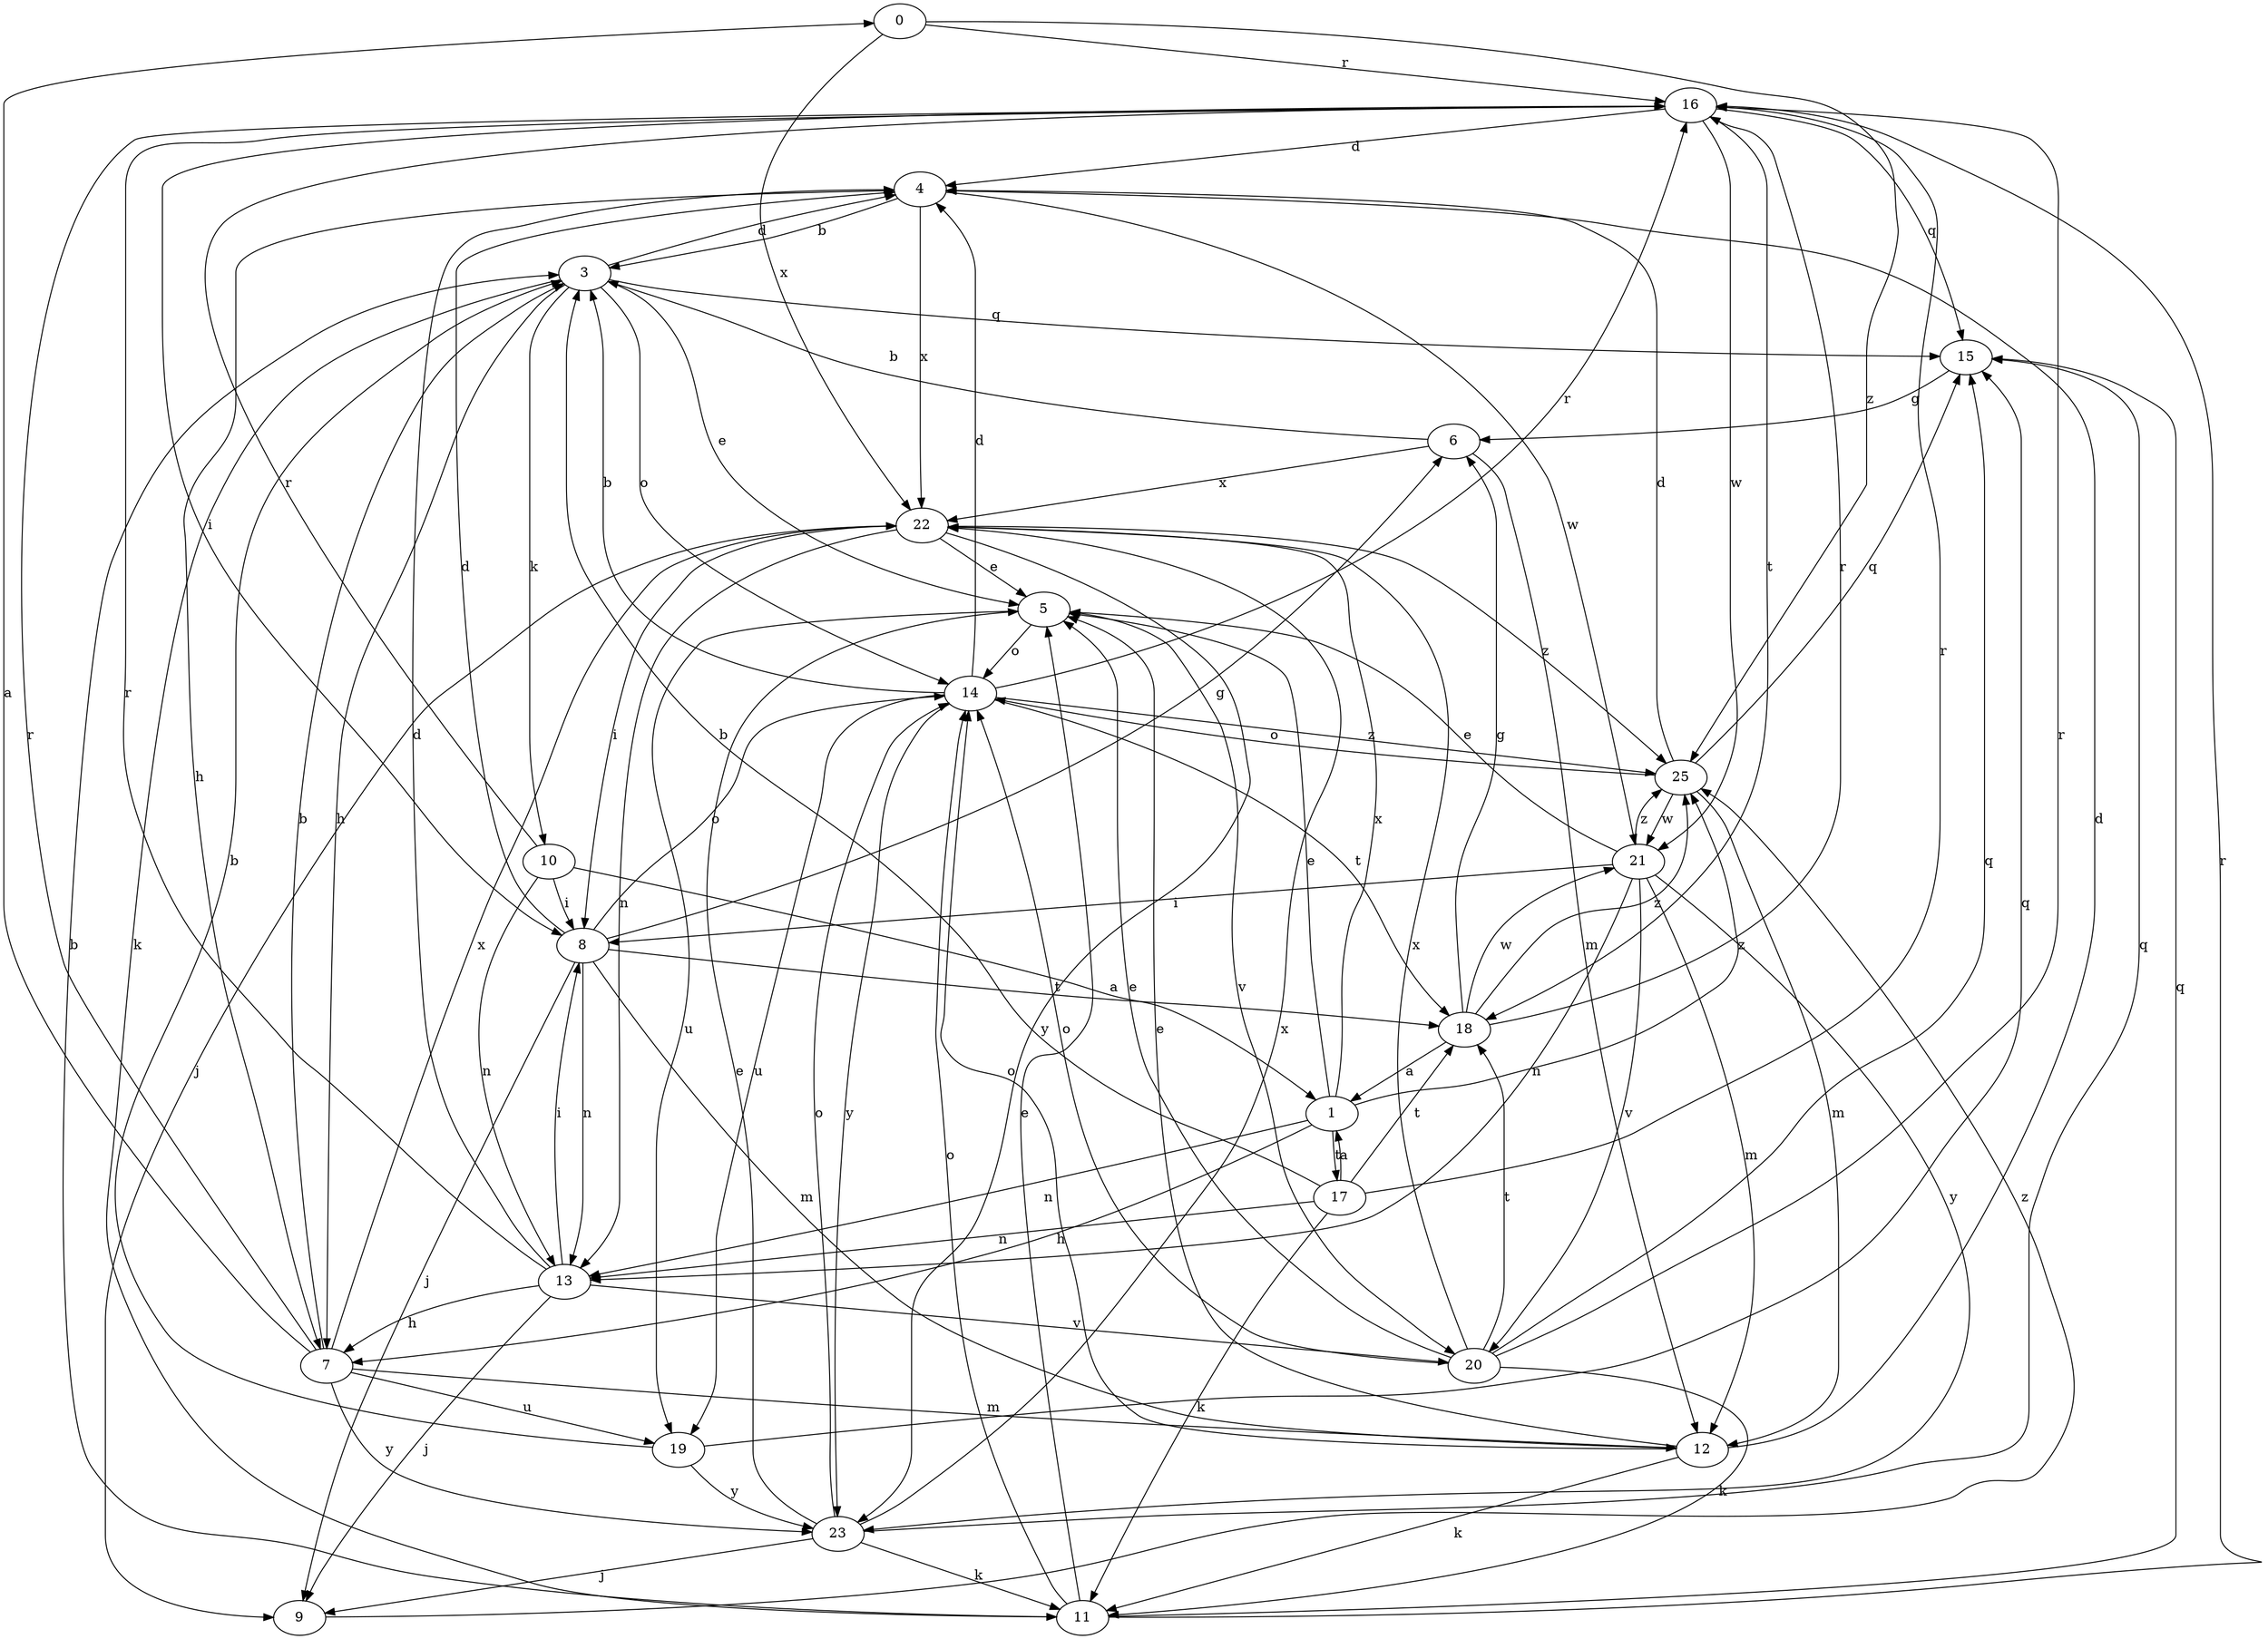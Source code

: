strict digraph  {
0;
1;
3;
4;
5;
6;
7;
8;
9;
10;
11;
12;
13;
14;
15;
16;
17;
18;
19;
20;
21;
22;
23;
25;
0 -> 16  [label=r];
0 -> 22  [label=x];
0 -> 25  [label=z];
1 -> 5  [label=e];
1 -> 7  [label=h];
1 -> 13  [label=n];
1 -> 17  [label=t];
1 -> 22  [label=x];
1 -> 25  [label=z];
3 -> 4  [label=d];
3 -> 5  [label=e];
3 -> 7  [label=h];
3 -> 10  [label=k];
3 -> 11  [label=k];
3 -> 14  [label=o];
3 -> 15  [label=q];
4 -> 3  [label=b];
4 -> 7  [label=h];
4 -> 21  [label=w];
4 -> 22  [label=x];
5 -> 14  [label=o];
5 -> 19  [label=u];
5 -> 20  [label=v];
6 -> 3  [label=b];
6 -> 12  [label=m];
6 -> 22  [label=x];
7 -> 0  [label=a];
7 -> 3  [label=b];
7 -> 12  [label=m];
7 -> 16  [label=r];
7 -> 19  [label=u];
7 -> 22  [label=x];
7 -> 23  [label=y];
8 -> 4  [label=d];
8 -> 6  [label=g];
8 -> 9  [label=j];
8 -> 12  [label=m];
8 -> 13  [label=n];
8 -> 14  [label=o];
8 -> 18  [label=t];
9 -> 25  [label=z];
10 -> 1  [label=a];
10 -> 8  [label=i];
10 -> 13  [label=n];
10 -> 16  [label=r];
11 -> 3  [label=b];
11 -> 5  [label=e];
11 -> 14  [label=o];
11 -> 15  [label=q];
11 -> 16  [label=r];
12 -> 4  [label=d];
12 -> 5  [label=e];
12 -> 11  [label=k];
12 -> 14  [label=o];
13 -> 4  [label=d];
13 -> 7  [label=h];
13 -> 8  [label=i];
13 -> 9  [label=j];
13 -> 16  [label=r];
13 -> 20  [label=v];
14 -> 3  [label=b];
14 -> 4  [label=d];
14 -> 16  [label=r];
14 -> 18  [label=t];
14 -> 19  [label=u];
14 -> 23  [label=y];
14 -> 25  [label=z];
15 -> 6  [label=g];
16 -> 4  [label=d];
16 -> 8  [label=i];
16 -> 15  [label=q];
16 -> 18  [label=t];
16 -> 21  [label=w];
17 -> 1  [label=a];
17 -> 3  [label=b];
17 -> 11  [label=k];
17 -> 13  [label=n];
17 -> 16  [label=r];
17 -> 18  [label=t];
18 -> 1  [label=a];
18 -> 6  [label=g];
18 -> 16  [label=r];
18 -> 21  [label=w];
18 -> 25  [label=z];
19 -> 3  [label=b];
19 -> 15  [label=q];
19 -> 23  [label=y];
20 -> 5  [label=e];
20 -> 11  [label=k];
20 -> 14  [label=o];
20 -> 15  [label=q];
20 -> 16  [label=r];
20 -> 18  [label=t];
20 -> 22  [label=x];
21 -> 5  [label=e];
21 -> 8  [label=i];
21 -> 12  [label=m];
21 -> 13  [label=n];
21 -> 20  [label=v];
21 -> 23  [label=y];
21 -> 25  [label=z];
22 -> 5  [label=e];
22 -> 8  [label=i];
22 -> 9  [label=j];
22 -> 13  [label=n];
22 -> 23  [label=y];
22 -> 25  [label=z];
23 -> 5  [label=e];
23 -> 9  [label=j];
23 -> 11  [label=k];
23 -> 14  [label=o];
23 -> 15  [label=q];
23 -> 22  [label=x];
25 -> 4  [label=d];
25 -> 12  [label=m];
25 -> 14  [label=o];
25 -> 15  [label=q];
25 -> 21  [label=w];
}
